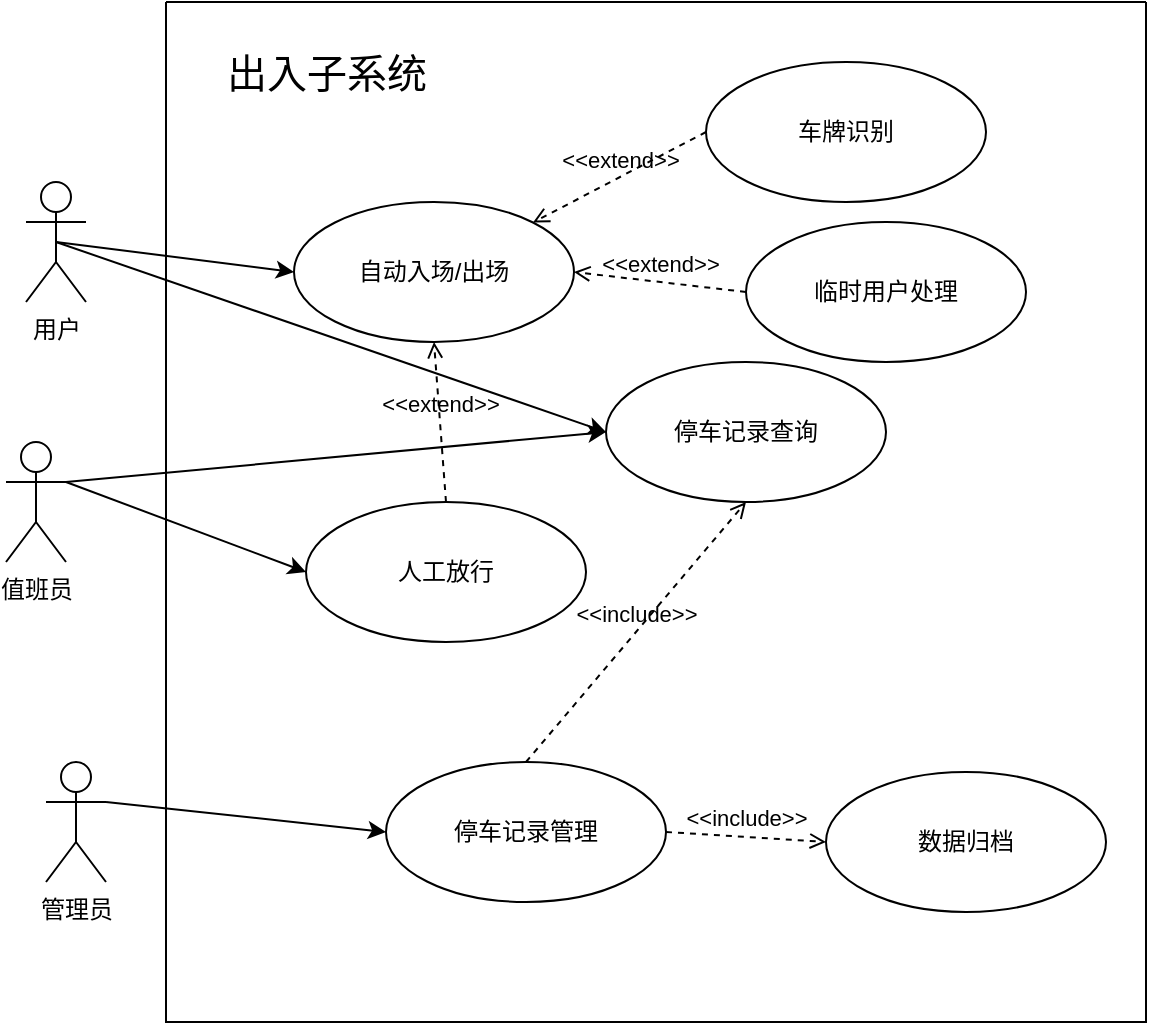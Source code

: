 <mxfile version="26.2.15">
  <diagram name="第 1 页" id="rFySTV4-vDyGAd8_wYiC">
    <mxGraphModel dx="1213" dy="828" grid="1" gridSize="10" guides="1" tooltips="1" connect="1" arrows="1" fold="1" page="1" pageScale="1" pageWidth="827" pageHeight="1169" math="0" shadow="0">
      <root>
        <mxCell id="0" />
        <mxCell id="1" parent="0" />
        <mxCell id="aBJdmn6U8seWN8ED3rcJ-1" value="" style="swimlane;startSize=0;" parent="1" vertex="1">
          <mxGeometry x="280" y="200" width="490" height="510" as="geometry" />
        </mxCell>
        <mxCell id="aBJdmn6U8seWN8ED3rcJ-2" value="&lt;font style=&quot;font-size: 20px;&quot;&gt;出入子系统&lt;/font&gt;" style="text;html=1;align=center;verticalAlign=middle;resizable=0;points=[];autosize=1;strokeColor=none;fillColor=none;" parent="aBJdmn6U8seWN8ED3rcJ-1" vertex="1">
          <mxGeometry x="20" y="15" width="120" height="40" as="geometry" />
        </mxCell>
        <mxCell id="aBJdmn6U8seWN8ED3rcJ-10" value="自动入场/出场" style="ellipse;whiteSpace=wrap;html=1;" parent="aBJdmn6U8seWN8ED3rcJ-1" vertex="1">
          <mxGeometry x="64" y="100" width="140" height="70" as="geometry" />
        </mxCell>
        <mxCell id="aBJdmn6U8seWN8ED3rcJ-11" value="车牌识别" style="ellipse;whiteSpace=wrap;html=1;" parent="aBJdmn6U8seWN8ED3rcJ-1" vertex="1">
          <mxGeometry x="270" y="30" width="140" height="70" as="geometry" />
        </mxCell>
        <mxCell id="aBJdmn6U8seWN8ED3rcJ-12" value="人工放行" style="ellipse;whiteSpace=wrap;html=1;" parent="aBJdmn6U8seWN8ED3rcJ-1" vertex="1">
          <mxGeometry x="70" y="250" width="140" height="70" as="geometry" />
        </mxCell>
        <mxCell id="aBJdmn6U8seWN8ED3rcJ-13" value="停车记录查询" style="ellipse;whiteSpace=wrap;html=1;" parent="aBJdmn6U8seWN8ED3rcJ-1" vertex="1">
          <mxGeometry x="220" y="180" width="140" height="70" as="geometry" />
        </mxCell>
        <mxCell id="aBJdmn6U8seWN8ED3rcJ-14" value="停车记录管理" style="ellipse;whiteSpace=wrap;html=1;" parent="aBJdmn6U8seWN8ED3rcJ-1" vertex="1">
          <mxGeometry x="110" y="380" width="140" height="70" as="geometry" />
        </mxCell>
        <mxCell id="aBJdmn6U8seWN8ED3rcJ-21" value="数据归档" style="ellipse;whiteSpace=wrap;html=1;" parent="aBJdmn6U8seWN8ED3rcJ-1" vertex="1">
          <mxGeometry x="330" y="385" width="140" height="70" as="geometry" />
        </mxCell>
        <mxCell id="aBJdmn6U8seWN8ED3rcJ-23" value="&amp;lt;&amp;lt;include&amp;gt;&amp;gt;" style="html=1;verticalAlign=bottom;labelBackgroundColor=none;endArrow=open;endFill=0;dashed=1;rounded=0;exitX=0.5;exitY=0;exitDx=0;exitDy=0;entryX=0.5;entryY=1;entryDx=0;entryDy=0;" parent="aBJdmn6U8seWN8ED3rcJ-1" source="aBJdmn6U8seWN8ED3rcJ-14" target="aBJdmn6U8seWN8ED3rcJ-13" edge="1">
          <mxGeometry width="160" relative="1" as="geometry">
            <mxPoint x="210" y="137" as="sourcePoint" />
            <mxPoint x="310" y="115" as="targetPoint" />
          </mxGeometry>
        </mxCell>
        <mxCell id="aBJdmn6U8seWN8ED3rcJ-24" value="&amp;lt;&amp;lt;include&amp;gt;&amp;gt;" style="html=1;verticalAlign=bottom;labelBackgroundColor=none;endArrow=open;endFill=0;dashed=1;rounded=0;exitX=1;exitY=0.5;exitDx=0;exitDy=0;entryX=0;entryY=0.5;entryDx=0;entryDy=0;" parent="aBJdmn6U8seWN8ED3rcJ-1" source="aBJdmn6U8seWN8ED3rcJ-14" target="aBJdmn6U8seWN8ED3rcJ-21" edge="1">
          <mxGeometry width="160" relative="1" as="geometry">
            <mxPoint x="220" y="147" as="sourcePoint" />
            <mxPoint x="320" y="125" as="targetPoint" />
          </mxGeometry>
        </mxCell>
        <mxCell id="aBJdmn6U8seWN8ED3rcJ-25" value="&amp;lt;&amp;lt;extend&amp;gt;&amp;gt;" style="html=1;verticalAlign=bottom;labelBackgroundColor=none;endArrow=open;endFill=0;dashed=1;rounded=0;entryX=0.5;entryY=1;entryDx=0;entryDy=0;exitX=0.5;exitY=0;exitDx=0;exitDy=0;" parent="aBJdmn6U8seWN8ED3rcJ-1" source="aBJdmn6U8seWN8ED3rcJ-12" target="aBJdmn6U8seWN8ED3rcJ-10" edge="1">
          <mxGeometry width="160" relative="1" as="geometry">
            <mxPoint x="-230" y="190" as="sourcePoint" />
            <mxPoint x="-70" y="190" as="targetPoint" />
          </mxGeometry>
        </mxCell>
        <mxCell id="n4QIERIJhzSrPZLWWMWD-1" value="&amp;lt;&amp;lt;extend&amp;gt;&amp;gt;" style="html=1;verticalAlign=bottom;labelBackgroundColor=none;endArrow=open;endFill=0;dashed=1;rounded=0;entryX=1;entryY=0;entryDx=0;entryDy=0;exitX=0;exitY=0.5;exitDx=0;exitDy=0;" edge="1" parent="aBJdmn6U8seWN8ED3rcJ-1" source="aBJdmn6U8seWN8ED3rcJ-11" target="aBJdmn6U8seWN8ED3rcJ-10">
          <mxGeometry width="160" relative="1" as="geometry">
            <mxPoint x="190" y="-50" as="sourcePoint" />
            <mxPoint x="350" y="-50" as="targetPoint" />
          </mxGeometry>
        </mxCell>
        <mxCell id="n4QIERIJhzSrPZLWWMWD-2" value="临时用户处理" style="ellipse;whiteSpace=wrap;html=1;" vertex="1" parent="aBJdmn6U8seWN8ED3rcJ-1">
          <mxGeometry x="290" y="110" width="140" height="70" as="geometry" />
        </mxCell>
        <mxCell id="n4QIERIJhzSrPZLWWMWD-3" value="&amp;lt;&amp;lt;extend&amp;gt;&amp;gt;" style="html=1;verticalAlign=bottom;labelBackgroundColor=none;endArrow=open;endFill=0;dashed=1;rounded=0;entryX=1;entryY=0.5;entryDx=0;entryDy=0;exitX=0;exitY=0.5;exitDx=0;exitDy=0;" edge="1" parent="aBJdmn6U8seWN8ED3rcJ-1" source="n4QIERIJhzSrPZLWWMWD-2" target="aBJdmn6U8seWN8ED3rcJ-10">
          <mxGeometry width="160" relative="1" as="geometry">
            <mxPoint x="50" y="230" as="sourcePoint" />
            <mxPoint x="210" y="230" as="targetPoint" />
          </mxGeometry>
        </mxCell>
        <mxCell id="aBJdmn6U8seWN8ED3rcJ-3" value="用户" style="shape=umlActor;verticalLabelPosition=bottom;verticalAlign=top;html=1;" parent="1" vertex="1">
          <mxGeometry x="210" y="290" width="30" height="60" as="geometry" />
        </mxCell>
        <mxCell id="aBJdmn6U8seWN8ED3rcJ-4" value="值班员" style="shape=umlActor;verticalLabelPosition=bottom;verticalAlign=top;html=1;" parent="1" vertex="1">
          <mxGeometry x="200" y="420" width="30" height="60" as="geometry" />
        </mxCell>
        <mxCell id="aBJdmn6U8seWN8ED3rcJ-5" value="管理员" style="shape=umlActor;verticalLabelPosition=bottom;verticalAlign=top;html=1;" parent="1" vertex="1">
          <mxGeometry x="220" y="580" width="30" height="60" as="geometry" />
        </mxCell>
        <mxCell id="aBJdmn6U8seWN8ED3rcJ-15" value="" style="endArrow=classic;html=1;rounded=0;entryX=0;entryY=0.5;entryDx=0;entryDy=0;exitX=0.5;exitY=0.5;exitDx=0;exitDy=0;exitPerimeter=0;" parent="1" source="aBJdmn6U8seWN8ED3rcJ-3" target="aBJdmn6U8seWN8ED3rcJ-10" edge="1">
          <mxGeometry width="50" height="50" relative="1" as="geometry">
            <mxPoint x="420" y="450" as="sourcePoint" />
            <mxPoint x="470" y="400" as="targetPoint" />
          </mxGeometry>
        </mxCell>
        <mxCell id="aBJdmn6U8seWN8ED3rcJ-16" value="" style="endArrow=classic;html=1;rounded=0;entryX=0;entryY=0.5;entryDx=0;entryDy=0;exitX=0.5;exitY=0.5;exitDx=0;exitDy=0;exitPerimeter=0;" parent="1" source="aBJdmn6U8seWN8ED3rcJ-3" target="aBJdmn6U8seWN8ED3rcJ-13" edge="1">
          <mxGeometry width="50" height="50" relative="1" as="geometry">
            <mxPoint x="240" y="320" as="sourcePoint" />
            <mxPoint x="470" y="400" as="targetPoint" />
          </mxGeometry>
        </mxCell>
        <mxCell id="aBJdmn6U8seWN8ED3rcJ-17" value="" style="endArrow=classic;html=1;rounded=0;exitX=1;exitY=0.333;exitDx=0;exitDy=0;exitPerimeter=0;entryX=0;entryY=0.5;entryDx=0;entryDy=0;" parent="1" source="aBJdmn6U8seWN8ED3rcJ-4" target="aBJdmn6U8seWN8ED3rcJ-13" edge="1">
          <mxGeometry width="50" height="50" relative="1" as="geometry">
            <mxPoint x="420" y="450" as="sourcePoint" />
            <mxPoint x="470" y="400" as="targetPoint" />
          </mxGeometry>
        </mxCell>
        <mxCell id="aBJdmn6U8seWN8ED3rcJ-18" value="" style="endArrow=classic;html=1;rounded=0;exitX=1;exitY=0.333;exitDx=0;exitDy=0;exitPerimeter=0;entryX=0;entryY=0.5;entryDx=0;entryDy=0;" parent="1" source="aBJdmn6U8seWN8ED3rcJ-4" target="aBJdmn6U8seWN8ED3rcJ-12" edge="1">
          <mxGeometry width="50" height="50" relative="1" as="geometry">
            <mxPoint x="420" y="450" as="sourcePoint" />
            <mxPoint x="470" y="400" as="targetPoint" />
          </mxGeometry>
        </mxCell>
        <mxCell id="aBJdmn6U8seWN8ED3rcJ-20" value="" style="endArrow=classic;html=1;rounded=0;exitX=1;exitY=0.333;exitDx=0;exitDy=0;exitPerimeter=0;entryX=0;entryY=0.5;entryDx=0;entryDy=0;" parent="1" source="aBJdmn6U8seWN8ED3rcJ-5" target="aBJdmn6U8seWN8ED3rcJ-14" edge="1">
          <mxGeometry width="50" height="50" relative="1" as="geometry">
            <mxPoint x="420" y="450" as="sourcePoint" />
            <mxPoint x="470" y="400" as="targetPoint" />
          </mxGeometry>
        </mxCell>
      </root>
    </mxGraphModel>
  </diagram>
</mxfile>
